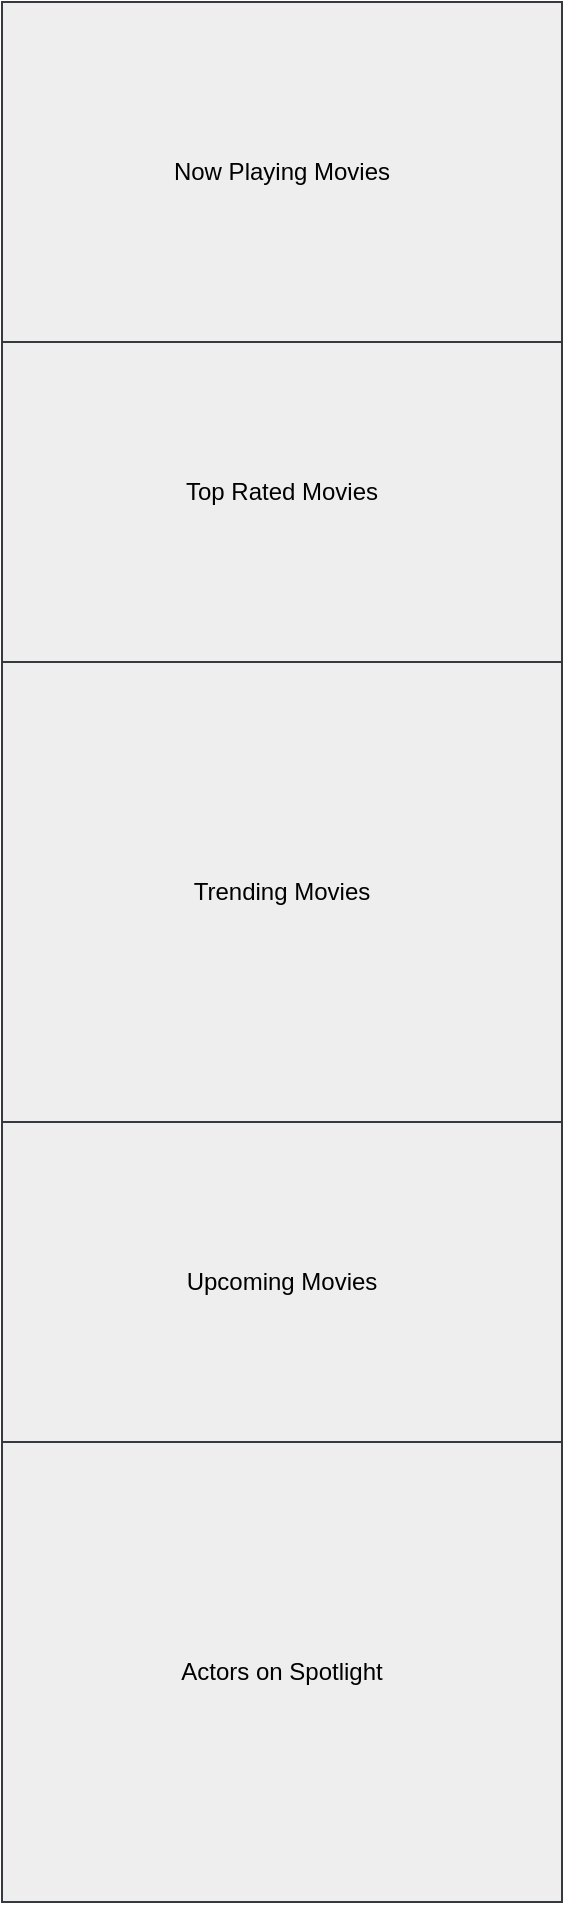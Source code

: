 <mxfile version="24.7.16" pages="6">
  <diagram name="Home Basic" id="hSHWYk7Bdlu3KblrZCmF">
    <mxGraphModel dx="935" dy="467" grid="1" gridSize="10" guides="1" tooltips="1" connect="1" arrows="1" fold="1" page="1" pageScale="1" pageWidth="827" pageHeight="1169" background="none" math="0" shadow="0">
      <root>
        <mxCell id="0" />
        <mxCell id="1" parent="0" />
        <mxCell id="S29-_mpBVjx6qnELq8yD-12" value="" style="rounded=0;whiteSpace=wrap;html=1;fillColor=#eeeeee;strokeColor=#36393d;" vertex="1" parent="1">
          <mxGeometry x="160" y="120" width="280" height="170" as="geometry" />
        </mxCell>
        <mxCell id="S29-_mpBVjx6qnELq8yD-13" value="" style="rounded=0;whiteSpace=wrap;html=1;fillColor=#eeeeee;strokeColor=#36393d;" vertex="1" parent="1">
          <mxGeometry x="160" y="290" width="280" height="160" as="geometry" />
        </mxCell>
        <mxCell id="S29-_mpBVjx6qnELq8yD-14" value="" style="rounded=0;whiteSpace=wrap;html=1;fillColor=#eeeeee;strokeColor=#36393d;" vertex="1" parent="1">
          <mxGeometry x="160" y="450" width="280" height="230" as="geometry" />
        </mxCell>
        <mxCell id="S29-_mpBVjx6qnELq8yD-15" value="" style="rounded=0;whiteSpace=wrap;html=1;fillColor=#eeeeee;strokeColor=#36393d;" vertex="1" parent="1">
          <mxGeometry x="160" y="680" width="280" height="160" as="geometry" />
        </mxCell>
        <mxCell id="S29-_mpBVjx6qnELq8yD-16" value="" style="rounded=0;whiteSpace=wrap;html=1;fillColor=#eeeeee;strokeColor=#36393d;" vertex="1" parent="1">
          <mxGeometry x="160" y="840" width="280" height="230" as="geometry" />
        </mxCell>
        <mxCell id="S29-_mpBVjx6qnELq8yD-19" value="Now Playing Movies" style="text;html=1;align=center;verticalAlign=middle;whiteSpace=wrap;rounded=0;" vertex="1" parent="1">
          <mxGeometry x="235" y="190" width="130" height="30" as="geometry" />
        </mxCell>
        <mxCell id="S29-_mpBVjx6qnELq8yD-20" value="Top Rated Movies" style="text;html=1;align=center;verticalAlign=middle;whiteSpace=wrap;rounded=0;" vertex="1" parent="1">
          <mxGeometry x="235" y="350" width="130" height="30" as="geometry" />
        </mxCell>
        <mxCell id="S29-_mpBVjx6qnELq8yD-21" value="Trending Movies" style="text;html=1;align=center;verticalAlign=middle;whiteSpace=wrap;rounded=0;" vertex="1" parent="1">
          <mxGeometry x="235" y="550" width="130" height="30" as="geometry" />
        </mxCell>
        <mxCell id="S29-_mpBVjx6qnELq8yD-22" value="Upcoming Movies" style="text;html=1;align=center;verticalAlign=middle;whiteSpace=wrap;rounded=0;" vertex="1" parent="1">
          <mxGeometry x="235" y="745" width="130" height="30" as="geometry" />
        </mxCell>
        <mxCell id="S29-_mpBVjx6qnELq8yD-23" value="Actors on Spotlight" style="text;html=1;align=center;verticalAlign=middle;whiteSpace=wrap;rounded=0;" vertex="1" parent="1">
          <mxGeometry x="235" y="940" width="130" height="30" as="geometry" />
        </mxCell>
      </root>
    </mxGraphModel>
  </diagram>
  <diagram id="GhmSD380Tlq9frOjGwoI" name="Details Basic">
    <mxGraphModel dx="926" dy="467" grid="1" gridSize="10" guides="1" tooltips="1" connect="1" arrows="1" fold="1" page="1" pageScale="1" pageWidth="827" pageHeight="1169" math="0" shadow="0">
      <root>
        <mxCell id="0" />
        <mxCell id="1" parent="0" />
        <mxCell id="UQS5cA8-xMB8yeUyYt64-1" value="" style="rounded=0;whiteSpace=wrap;html=1;fillColor=#eeeeee;strokeColor=#36393d;" vertex="1" parent="1">
          <mxGeometry x="200" y="80" width="280" height="320" as="geometry" />
        </mxCell>
        <mxCell id="MtoNIMcDLj3Um8q7cysr-1" value="" style="rounded=0;whiteSpace=wrap;html=1;fillColor=#eeeeee;strokeColor=#36393d;" vertex="1" parent="1">
          <mxGeometry x="200" y="400" width="280" height="120" as="geometry" />
        </mxCell>
        <mxCell id="MtoNIMcDLj3Um8q7cysr-2" value="" style="rounded=0;whiteSpace=wrap;html=1;fillColor=#eeeeee;strokeColor=#36393d;" vertex="1" parent="1">
          <mxGeometry x="200" y="520" width="280" height="200" as="geometry" />
        </mxCell>
        <mxCell id="MtoNIMcDLj3Um8q7cysr-3" value="" style="rounded=0;whiteSpace=wrap;html=1;fillColor=#eeeeee;strokeColor=#36393d;" vertex="1" parent="1">
          <mxGeometry x="200" y="720" width="280" height="200" as="geometry" />
        </mxCell>
        <mxCell id="MtoNIMcDLj3Um8q7cysr-5" value="Movie Poster" style="text;html=1;align=center;verticalAlign=middle;whiteSpace=wrap;rounded=0;" vertex="1" parent="1">
          <mxGeometry x="295" y="225" width="90" height="30" as="geometry" />
        </mxCell>
        <mxCell id="MtoNIMcDLj3Um8q7cysr-6" value="Movie Ratings" style="text;html=1;align=center;verticalAlign=middle;whiteSpace=wrap;rounded=0;" vertex="1" parent="1">
          <mxGeometry x="295" y="445" width="90" height="30" as="geometry" />
        </mxCell>
        <mxCell id="MtoNIMcDLj3Um8q7cysr-8" value="Movie Overview" style="text;html=1;align=center;verticalAlign=middle;whiteSpace=wrap;rounded=0;" vertex="1" parent="1">
          <mxGeometry x="295" y="605" width="90" height="30" as="geometry" />
        </mxCell>
        <mxCell id="MtoNIMcDLj3Um8q7cysr-9" value="Movie Related Articles" style="text;html=1;align=center;verticalAlign=middle;whiteSpace=wrap;rounded=0;" vertex="1" parent="1">
          <mxGeometry x="260" y="805" width="160" height="30" as="geometry" />
        </mxCell>
      </root>
    </mxGraphModel>
  </diagram>
  <diagram name="Home Advanced" id="8_oKghfV_--Sc6SPxxEM">
    <mxGraphModel dx="2252" dy="718" grid="1" gridSize="10" guides="1" tooltips="1" connect="1" arrows="1" fold="1" page="1" pageScale="1" pageWidth="827" pageHeight="1169" background="none" math="0" shadow="0">
      <root>
        <mxCell id="vlmFjoaynTQfsWIVWdb9-0" />
        <mxCell id="vlmFjoaynTQfsWIVWdb9-1" parent="vlmFjoaynTQfsWIVWdb9-0" />
        <mxCell id="vlmFjoaynTQfsWIVWdb9-2" value="" style="rounded=0;whiteSpace=wrap;html=1;fillColor=#eeeeee;strokeColor=#36393d;" vertex="1" parent="vlmFjoaynTQfsWIVWdb9-1">
          <mxGeometry x="20" y="110" width="280" height="170" as="geometry" />
        </mxCell>
        <mxCell id="vlmFjoaynTQfsWIVWdb9-3" value="" style="rounded=0;whiteSpace=wrap;html=1;fillColor=#eeeeee;strokeColor=#36393d;" vertex="1" parent="vlmFjoaynTQfsWIVWdb9-1">
          <mxGeometry x="20" y="280" width="280" height="160" as="geometry" />
        </mxCell>
        <mxCell id="vlmFjoaynTQfsWIVWdb9-4" value="" style="rounded=0;whiteSpace=wrap;html=1;fillColor=#eeeeee;strokeColor=#36393d;" vertex="1" parent="vlmFjoaynTQfsWIVWdb9-1">
          <mxGeometry x="20" y="440" width="280" height="230" as="geometry" />
        </mxCell>
        <mxCell id="vlmFjoaynTQfsWIVWdb9-5" value="" style="rounded=0;whiteSpace=wrap;html=1;fillColor=#eeeeee;strokeColor=#36393d;" vertex="1" parent="vlmFjoaynTQfsWIVWdb9-1">
          <mxGeometry x="20" y="670" width="280" height="160" as="geometry" />
        </mxCell>
        <mxCell id="vlmFjoaynTQfsWIVWdb9-6" value="" style="rounded=0;whiteSpace=wrap;html=1;fillColor=#eeeeee;strokeColor=#36393d;" vertex="1" parent="vlmFjoaynTQfsWIVWdb9-1">
          <mxGeometry x="20" y="830" width="280" height="260" as="geometry" />
        </mxCell>
        <mxCell id="vlmFjoaynTQfsWIVWdb9-7" value="Movies on Spotlight" style="text;html=1;align=center;verticalAlign=middle;whiteSpace=wrap;rounded=0;fontFamily=Times New Roman;fontSize=15;" vertex="1" parent="vlmFjoaynTQfsWIVWdb9-1">
          <mxGeometry x="-190" y="180" width="210" height="30" as="geometry" />
        </mxCell>
        <mxCell id="vlmFjoaynTQfsWIVWdb9-8" value="Top Rated Movies" style="text;html=1;align=center;verticalAlign=middle;whiteSpace=wrap;rounded=0;fontFamily=Times New Roman;fontSize=15;" vertex="1" parent="vlmFjoaynTQfsWIVWdb9-1">
          <mxGeometry x="-170" y="330" width="190" height="30" as="geometry" />
        </mxCell>
        <mxCell id="vlmFjoaynTQfsWIVWdb9-11" value="Actors on Spotlight" style="text;html=1;align=center;verticalAlign=middle;whiteSpace=wrap;rounded=0;fontFamily=Times New Roman;fontSize=15;" vertex="1" parent="vlmFjoaynTQfsWIVWdb9-1">
          <mxGeometry x="-180" y="930" width="200" height="30" as="geometry" />
        </mxCell>
        <mxCell id="PkOzFG-i01X1GkdwxOsS-3" style="edgeStyle=orthogonalEdgeStyle;rounded=0;orthogonalLoop=1;jettySize=auto;html=1;exitX=1;exitY=0.25;exitDx=0;exitDy=0;entryX=0;entryY=0.25;entryDx=0;entryDy=0;" edge="1" parent="vlmFjoaynTQfsWIVWdb9-1" source="qBAk11L6TTlnbnTj12br-0" target="h4-Jts_45EVhS4MixvYD-1">
          <mxGeometry relative="1" as="geometry" />
        </mxCell>
        <mxCell id="qBAk11L6TTlnbnTj12br-0" value="" style="rounded=1;whiteSpace=wrap;html=1;" vertex="1" parent="vlmFjoaynTQfsWIVWdb9-1">
          <mxGeometry x="20" y="130" width="280" height="140" as="geometry" />
        </mxCell>
        <mxCell id="qBAk11L6TTlnbnTj12br-2" value="" style="ellipse;whiteSpace=wrap;html=1;aspect=fixed;" vertex="1" parent="vlmFjoaynTQfsWIVWdb9-1">
          <mxGeometry x="110" y="250" width="10" height="10" as="geometry" />
        </mxCell>
        <mxCell id="qBAk11L6TTlnbnTj12br-6" value="" style="ellipse;whiteSpace=wrap;html=1;aspect=fixed;fillColor=#B3B3B3;" vertex="1" parent="vlmFjoaynTQfsWIVWdb9-1">
          <mxGeometry x="130" y="250" width="10" height="10" as="geometry" />
        </mxCell>
        <mxCell id="qBAk11L6TTlnbnTj12br-7" value="" style="ellipse;whiteSpace=wrap;html=1;aspect=fixed;" vertex="1" parent="vlmFjoaynTQfsWIVWdb9-1">
          <mxGeometry x="155" y="250" width="10" height="10" as="geometry" />
        </mxCell>
        <mxCell id="qBAk11L6TTlnbnTj12br-8" value="" style="ellipse;whiteSpace=wrap;html=1;aspect=fixed;" vertex="1" parent="vlmFjoaynTQfsWIVWdb9-1">
          <mxGeometry x="180" y="250" width="10" height="10" as="geometry" />
        </mxCell>
        <mxCell id="qBAk11L6TTlnbnTj12br-9" value="" style="ellipse;whiteSpace=wrap;html=1;aspect=fixed;" vertex="1" parent="vlmFjoaynTQfsWIVWdb9-1">
          <mxGeometry x="200" y="250" width="10" height="10" as="geometry" />
        </mxCell>
        <mxCell id="qBAk11L6TTlnbnTj12br-13" value="Movie 1" style="rounded=1;whiteSpace=wrap;html=1;" vertex="1" parent="vlmFjoaynTQfsWIVWdb9-1">
          <mxGeometry x="30" y="295" width="100" height="135" as="geometry" />
        </mxCell>
        <mxCell id="qBAk11L6TTlnbnTj12br-16" value="Movie 2" style="rounded=1;whiteSpace=wrap;html=1;" vertex="1" parent="vlmFjoaynTQfsWIVWdb9-1">
          <mxGeometry x="140" y="295" width="100" height="135" as="geometry" />
        </mxCell>
        <mxCell id="qBAk11L6TTlnbnTj12br-18" value="Movie 1" style="rounded=1;whiteSpace=wrap;html=1;" vertex="1" parent="vlmFjoaynTQfsWIVWdb9-1">
          <mxGeometry x="30" y="450" width="150" height="210" as="geometry" />
        </mxCell>
        <mxCell id="qBAk11L6TTlnbnTj12br-20" value="Movie 1" style="rounded=1;whiteSpace=wrap;html=1;" vertex="1" parent="vlmFjoaynTQfsWIVWdb9-1">
          <mxGeometry x="30" y="682.5" width="100" height="135" as="geometry" />
        </mxCell>
        <mxCell id="qBAk11L6TTlnbnTj12br-21" value="Movie 2" style="rounded=1;whiteSpace=wrap;html=1;" vertex="1" parent="vlmFjoaynTQfsWIVWdb9-1">
          <mxGeometry x="140" y="682.5" width="100" height="135" as="geometry" />
        </mxCell>
        <mxCell id="qBAk11L6TTlnbnTj12br-23" value="Trending Movies" style="text;html=1;align=center;verticalAlign=middle;whiteSpace=wrap;rounded=0;fontFamily=Times New Roman;fontSize=15;" vertex="1" parent="vlmFjoaynTQfsWIVWdb9-1">
          <mxGeometry x="-160" y="530" width="180" height="30" as="geometry" />
        </mxCell>
        <mxCell id="qBAk11L6TTlnbnTj12br-24" value="Upcoming Movies" style="text;html=1;align=center;verticalAlign=middle;whiteSpace=wrap;rounded=0;fontFamily=Times New Roman;fontSize=15;" vertex="1" parent="vlmFjoaynTQfsWIVWdb9-1">
          <mxGeometry x="-170" y="730" width="190" height="30" as="geometry" />
        </mxCell>
        <mxCell id="qBAk11L6TTlnbnTj12br-25" value="Actor 1" style="ellipse;whiteSpace=wrap;html=1;rotation=-60;" vertex="1" parent="vlmFjoaynTQfsWIVWdb9-1">
          <mxGeometry x="30" y="850" width="110" height="90" as="geometry" />
        </mxCell>
        <mxCell id="qBAk11L6TTlnbnTj12br-26" value="Actor 2" style="ellipse;whiteSpace=wrap;html=1;rotation=-60;" vertex="1" parent="vlmFjoaynTQfsWIVWdb9-1">
          <mxGeometry x="30" y="970" width="110" height="90" as="geometry" />
        </mxCell>
        <mxCell id="qBAk11L6TTlnbnTj12br-27" value="Actor 3" style="ellipse;whiteSpace=wrap;html=1;rotation=-60;" vertex="1" parent="vlmFjoaynTQfsWIVWdb9-1">
          <mxGeometry x="140" y="850" width="110" height="90" as="geometry" />
        </mxCell>
        <mxCell id="qBAk11L6TTlnbnTj12br-28" value="Actor 4" style="ellipse;whiteSpace=wrap;html=1;rotation=-60;" vertex="1" parent="vlmFjoaynTQfsWIVWdb9-1">
          <mxGeometry x="135" y="970" width="110" height="90" as="geometry" />
        </mxCell>
        <mxCell id="qBAk11L6TTlnbnTj12br-29" value="Actor 5" style="ellipse;whiteSpace=wrap;html=1;rotation=-60;" vertex="1" parent="vlmFjoaynTQfsWIVWdb9-1">
          <mxGeometry x="250" y="850" width="110" height="90" as="geometry" />
        </mxCell>
        <mxCell id="PkOzFG-i01X1GkdwxOsS-34" style="edgeStyle=orthogonalEdgeStyle;rounded=0;orthogonalLoop=1;jettySize=auto;html=1;exitX=0.5;exitY=1;exitDx=0;exitDy=0;entryX=1;entryY=0.5;entryDx=0;entryDy=0;" edge="1" parent="vlmFjoaynTQfsWIVWdb9-1" source="qBAk11L6TTlnbnTj12br-30" target="PkOzFG-i01X1GkdwxOsS-8">
          <mxGeometry relative="1" as="geometry" />
        </mxCell>
        <mxCell id="qBAk11L6TTlnbnTj12br-30" value="Actor 6" style="ellipse;whiteSpace=wrap;html=1;rotation=-60;" vertex="1" parent="vlmFjoaynTQfsWIVWdb9-1">
          <mxGeometry x="250" y="970" width="110" height="90" as="geometry" />
        </mxCell>
        <mxCell id="PkOzFG-i01X1GkdwxOsS-6" style="edgeStyle=orthogonalEdgeStyle;rounded=0;orthogonalLoop=1;jettySize=auto;html=1;exitX=1;exitY=0.5;exitDx=0;exitDy=0;entryX=0;entryY=0.25;entryDx=0;entryDy=0;" edge="1" parent="vlmFjoaynTQfsWIVWdb9-1" source="qBAk11L6TTlnbnTj12br-31" target="h4-Jts_45EVhS4MixvYD-1">
          <mxGeometry relative="1" as="geometry" />
        </mxCell>
        <mxCell id="qBAk11L6TTlnbnTj12br-31" value="Movie 3" style="rounded=1;whiteSpace=wrap;html=1;" vertex="1" parent="vlmFjoaynTQfsWIVWdb9-1">
          <mxGeometry x="255" y="682.5" width="100" height="135" as="geometry" />
        </mxCell>
        <mxCell id="PkOzFG-i01X1GkdwxOsS-5" style="edgeStyle=orthogonalEdgeStyle;rounded=0;orthogonalLoop=1;jettySize=auto;html=1;exitX=1;exitY=0.5;exitDx=0;exitDy=0;entryX=0;entryY=0.25;entryDx=0;entryDy=0;" edge="1" parent="vlmFjoaynTQfsWIVWdb9-1" source="qBAk11L6TTlnbnTj12br-32" target="h4-Jts_45EVhS4MixvYD-1">
          <mxGeometry relative="1" as="geometry" />
        </mxCell>
        <mxCell id="qBAk11L6TTlnbnTj12br-32" value="Movie 2" style="rounded=1;whiteSpace=wrap;html=1;" vertex="1" parent="vlmFjoaynTQfsWIVWdb9-1">
          <mxGeometry x="199" y="450" width="150" height="210" as="geometry" />
        </mxCell>
        <mxCell id="qBAk11L6TTlnbnTj12br-33" value="Movie 3" style="rounded=1;whiteSpace=wrap;html=1;" vertex="1" parent="vlmFjoaynTQfsWIVWdb9-1">
          <mxGeometry x="255" y="295" width="100" height="135" as="geometry" />
        </mxCell>
        <mxCell id="qBAk11L6TTlnbnTj12br-34" value="HOME SCREEN" style="text;html=1;align=center;verticalAlign=middle;whiteSpace=wrap;rounded=0;strokeWidth=6;fontFamily=Times New Roman;fontSize=25;" vertex="1" parent="vlmFjoaynTQfsWIVWdb9-1">
          <mxGeometry x="20" y="40" width="280" height="30" as="geometry" />
        </mxCell>
        <mxCell id="JQkvajiJYr5WJK0wzGEJ-0" value="" style="ellipse;whiteSpace=wrap;html=1;aspect=fixed;" vertex="1" parent="vlmFjoaynTQfsWIVWdb9-1">
          <mxGeometry x="30" y="185" width="30" height="30" as="geometry" />
        </mxCell>
        <mxCell id="JQkvajiJYr5WJK0wzGEJ-4" value="" style="endArrow=classic;html=1;rounded=0;" edge="1" parent="vlmFjoaynTQfsWIVWdb9-1">
          <mxGeometry width="50" height="50" relative="1" as="geometry">
            <mxPoint x="55" y="199.77" as="sourcePoint" />
            <mxPoint x="35" y="199.77" as="targetPoint" />
          </mxGeometry>
        </mxCell>
        <mxCell id="JQkvajiJYr5WJK0wzGEJ-5" value="" style="ellipse;whiteSpace=wrap;html=1;aspect=fixed;" vertex="1" parent="vlmFjoaynTQfsWIVWdb9-1">
          <mxGeometry x="259" y="180" width="30" height="30" as="geometry" />
        </mxCell>
        <mxCell id="JQkvajiJYr5WJK0wzGEJ-6" value="" style="endArrow=classic;html=1;rounded=0;" edge="1" parent="vlmFjoaynTQfsWIVWdb9-1">
          <mxGeometry width="50" height="50" relative="1" as="geometry">
            <mxPoint x="264" y="194.77" as="sourcePoint" />
            <mxPoint x="284" y="194.77" as="targetPoint" />
          </mxGeometry>
        </mxCell>
        <mxCell id="JQkvajiJYr5WJK0wzGEJ-7" value="Carousel 2" style="text;html=1;align=center;verticalAlign=middle;whiteSpace=wrap;rounded=0;" vertex="1" parent="vlmFjoaynTQfsWIVWdb9-1">
          <mxGeometry x="115" y="185" width="90" height="30" as="geometry" />
        </mxCell>
        <mxCell id="h4-Jts_45EVhS4MixvYD-0" value="" style="rounded=0;whiteSpace=wrap;html=1;fillColor=#eeeeee;strokeColor=#36393d;" vertex="1" parent="vlmFjoaynTQfsWIVWdb9-1">
          <mxGeometry x="470" y="110" width="280" height="320" as="geometry" />
        </mxCell>
        <mxCell id="h4-Jts_45EVhS4MixvYD-1" value="" style="rounded=0;whiteSpace=wrap;html=1;fillColor=#eeeeee;strokeColor=#36393d;" vertex="1" parent="vlmFjoaynTQfsWIVWdb9-1">
          <mxGeometry x="470" y="430" width="280" height="120" as="geometry" />
        </mxCell>
        <mxCell id="h4-Jts_45EVhS4MixvYD-2" value="" style="rounded=0;whiteSpace=wrap;html=1;fillColor=#eeeeee;strokeColor=#36393d;" vertex="1" parent="vlmFjoaynTQfsWIVWdb9-1">
          <mxGeometry x="470" y="550" width="280" height="200" as="geometry" />
        </mxCell>
        <mxCell id="h4-Jts_45EVhS4MixvYD-3" value="" style="rounded=0;whiteSpace=wrap;html=1;fillColor=#eeeeee;strokeColor=#36393d;" vertex="1" parent="vlmFjoaynTQfsWIVWdb9-1">
          <mxGeometry x="470" y="750" width="280" height="240" as="geometry" />
        </mxCell>
        <mxCell id="h4-Jts_45EVhS4MixvYD-4" value="Movie Poster" style="text;html=1;align=center;verticalAlign=middle;whiteSpace=wrap;rounded=0;fontFamily=Times New Roman;fontSize=15;" vertex="1" parent="vlmFjoaynTQfsWIVWdb9-1">
          <mxGeometry x="750" y="240" width="180" height="30" as="geometry" />
        </mxCell>
        <mxCell id="h4-Jts_45EVhS4MixvYD-5" value="Movie Ratings" style="text;html=1;align=center;verticalAlign=middle;whiteSpace=wrap;rounded=0;fontFamily=Times New Roman;fontSize=15;" vertex="1" parent="vlmFjoaynTQfsWIVWdb9-1">
          <mxGeometry x="750" y="480" width="190" height="30" as="geometry" />
        </mxCell>
        <mxCell id="h4-Jts_45EVhS4MixvYD-6" value="DETAIL SCREEN" style="text;html=1;align=center;verticalAlign=middle;whiteSpace=wrap;rounded=0;strokeWidth=6;fontFamily=Times New Roman;fontSize=25;" vertex="1" parent="vlmFjoaynTQfsWIVWdb9-1">
          <mxGeometry x="470" y="40" width="280" height="30" as="geometry" />
        </mxCell>
        <mxCell id="h4-Jts_45EVhS4MixvYD-7" value="Movie Poster" style="rounded=0;whiteSpace=wrap;html=1;" vertex="1" parent="vlmFjoaynTQfsWIVWdb9-1">
          <mxGeometry x="480" y="130" width="260" height="290" as="geometry" />
        </mxCell>
        <mxCell id="h4-Jts_45EVhS4MixvYD-8" value="Genre 1" style="rounded=1;whiteSpace=wrap;html=1;" vertex="1" parent="vlmFjoaynTQfsWIVWdb9-1">
          <mxGeometry x="500" y="150" width="60" height="20" as="geometry" />
        </mxCell>
        <mxCell id="h4-Jts_45EVhS4MixvYD-9" value="Genre 2" style="rounded=1;whiteSpace=wrap;html=1;" vertex="1" parent="vlmFjoaynTQfsWIVWdb9-1">
          <mxGeometry x="570" y="150" width="60" height="20" as="geometry" />
        </mxCell>
        <mxCell id="h4-Jts_45EVhS4MixvYD-10" value="Genre 3" style="rounded=1;whiteSpace=wrap;html=1;" vertex="1" parent="vlmFjoaynTQfsWIVWdb9-1">
          <mxGeometry x="530" y="180" width="60" height="20" as="geometry" />
        </mxCell>
        <mxCell id="h4-Jts_45EVhS4MixvYD-11" value="" style="verticalLabelPosition=bottom;verticalAlign=top;html=1;shape=mxgraph.basic.star" vertex="1" parent="vlmFjoaynTQfsWIVWdb9-1">
          <mxGeometry x="480" y="450" width="31.58" height="30" as="geometry" />
        </mxCell>
        <mxCell id="h4-Jts_45EVhS4MixvYD-12" value="" style="verticalLabelPosition=bottom;verticalAlign=top;html=1;shape=mxgraph.basic.star" vertex="1" parent="vlmFjoaynTQfsWIVWdb9-1">
          <mxGeometry x="520.86" y="450" width="31.58" height="30" as="geometry" />
        </mxCell>
        <mxCell id="h4-Jts_45EVhS4MixvYD-13" value="" style="verticalLabelPosition=bottom;verticalAlign=top;html=1;shape=mxgraph.basic.star" vertex="1" parent="vlmFjoaynTQfsWIVWdb9-1">
          <mxGeometry x="561.71" y="450" width="31.58" height="30" as="geometry" />
        </mxCell>
        <mxCell id="h4-Jts_45EVhS4MixvYD-14" value="" style="verticalLabelPosition=bottom;verticalAlign=top;html=1;shape=mxgraph.basic.star" vertex="1" parent="vlmFjoaynTQfsWIVWdb9-1">
          <mxGeometry x="598.42" y="450" width="31.58" height="30" as="geometry" />
        </mxCell>
        <mxCell id="h4-Jts_45EVhS4MixvYD-15" value="" style="verticalLabelPosition=bottom;verticalAlign=top;html=1;shape=mxgraph.basic.star" vertex="1" parent="vlmFjoaynTQfsWIVWdb9-1">
          <mxGeometry x="640" y="450" width="31.58" height="30" as="geometry" />
        </mxCell>
        <mxCell id="h4-Jts_45EVhS4MixvYD-16" value="" style="rounded=1;whiteSpace=wrap;html=1;" vertex="1" parent="vlmFjoaynTQfsWIVWdb9-1">
          <mxGeometry x="484.21" y="770" width="245.79" height="80" as="geometry" />
        </mxCell>
        <mxCell id="h4-Jts_45EVhS4MixvYD-17" value="" style="rounded=1;whiteSpace=wrap;html=1;" vertex="1" parent="vlmFjoaynTQfsWIVWdb9-1">
          <mxGeometry x="484.21" y="860" width="245.79" height="80" as="geometry" />
        </mxCell>
        <mxCell id="PkOzFG-i01X1GkdwxOsS-35" style="edgeStyle=orthogonalEdgeStyle;rounded=0;orthogonalLoop=1;jettySize=auto;html=1;exitX=0.5;exitY=1;exitDx=0;exitDy=0;entryX=0;entryY=0.5;entryDx=0;entryDy=0;" edge="1" parent="vlmFjoaynTQfsWIVWdb9-1" source="h4-Jts_45EVhS4MixvYD-18" target="PkOzFG-i01X1GkdwxOsS-13">
          <mxGeometry relative="1" as="geometry">
            <Array as="points">
              <mxPoint x="610" y="1155" />
              <mxPoint x="420" y="1155" />
              <mxPoint x="420" y="1575" />
            </Array>
          </mxGeometry>
        </mxCell>
        <mxCell id="h4-Jts_45EVhS4MixvYD-18" value="" style="rounded=1;whiteSpace=wrap;html=1;" vertex="1" parent="vlmFjoaynTQfsWIVWdb9-1">
          <mxGeometry x="487.1" y="950" width="245.79" height="80" as="geometry" />
        </mxCell>
        <mxCell id="h4-Jts_45EVhS4MixvYD-19" value="" style="rounded=0;whiteSpace=wrap;html=1;" vertex="1" parent="vlmFjoaynTQfsWIVWdb9-1">
          <mxGeometry x="476.64" y="560" width="263.36" height="180" as="geometry" />
        </mxCell>
        <mxCell id="h4-Jts_45EVhS4MixvYD-20" value="Tagline" style="text;html=1;align=center;verticalAlign=middle;whiteSpace=wrap;rounded=0;" vertex="1" parent="vlmFjoaynTQfsWIVWdb9-1">
          <mxGeometry x="470" y="575" width="70" height="30" as="geometry" />
        </mxCell>
        <mxCell id="h4-Jts_45EVhS4MixvYD-21" value="Overview" style="text;html=1;align=center;verticalAlign=middle;whiteSpace=wrap;rounded=0;" vertex="1" parent="vlmFjoaynTQfsWIVWdb9-1">
          <mxGeometry x="470" y="635" width="78.36" height="30" as="geometry" />
        </mxCell>
        <mxCell id="h4-Jts_45EVhS4MixvYD-22" value="Release date" style="text;html=1;align=center;verticalAlign=middle;whiteSpace=wrap;rounded=0;" vertex="1" parent="vlmFjoaynTQfsWIVWdb9-1">
          <mxGeometry x="470" y="690" width="100" height="30" as="geometry" />
        </mxCell>
        <mxCell id="h4-Jts_45EVhS4MixvYD-23" value="" style="rounded=0;whiteSpace=wrap;html=1;" vertex="1" parent="vlmFjoaynTQfsWIVWdb9-1">
          <mxGeometry x="477.1" y="495" width="255.79" height="40" as="geometry" />
        </mxCell>
        <mxCell id="h4-Jts_45EVhS4MixvYD-24" value="Ratings &amp;amp; Votes" style="text;html=1;align=center;verticalAlign=middle;whiteSpace=wrap;rounded=0;" vertex="1" parent="vlmFjoaynTQfsWIVWdb9-1">
          <mxGeometry x="480" y="500" width="113.29" height="30" as="geometry" />
        </mxCell>
        <mxCell id="h4-Jts_45EVhS4MixvYD-25" value="" style="rounded=1;whiteSpace=wrap;html=1;" vertex="1" parent="vlmFjoaynTQfsWIVWdb9-1">
          <mxGeometry x="497.1" y="780" width="92.9" height="60" as="geometry" />
        </mxCell>
        <mxCell id="h4-Jts_45EVhS4MixvYD-26" value="" style="rounded=1;whiteSpace=wrap;html=1;" vertex="1" parent="vlmFjoaynTQfsWIVWdb9-1">
          <mxGeometry x="497.1" y="870" width="92.9" height="60" as="geometry" />
        </mxCell>
        <mxCell id="h4-Jts_45EVhS4MixvYD-27" value="" style="rounded=1;whiteSpace=wrap;html=1;" vertex="1" parent="vlmFjoaynTQfsWIVWdb9-1">
          <mxGeometry x="497.1" y="960" width="92.9" height="60" as="geometry" />
        </mxCell>
        <mxCell id="h4-Jts_45EVhS4MixvYD-28" value="Article 1" style="text;html=1;align=center;verticalAlign=middle;whiteSpace=wrap;rounded=0;" vertex="1" parent="vlmFjoaynTQfsWIVWdb9-1">
          <mxGeometry x="598.42" y="795" width="60" height="30" as="geometry" />
        </mxCell>
        <mxCell id="h4-Jts_45EVhS4MixvYD-29" value="Article 2" style="text;html=1;align=center;verticalAlign=middle;whiteSpace=wrap;rounded=0;" vertex="1" parent="vlmFjoaynTQfsWIVWdb9-1">
          <mxGeometry x="598.42" y="890" width="60" height="30" as="geometry" />
        </mxCell>
        <mxCell id="h4-Jts_45EVhS4MixvYD-30" value="Article 3" style="text;html=1;align=center;verticalAlign=middle;whiteSpace=wrap;rounded=0;" vertex="1" parent="vlmFjoaynTQfsWIVWdb9-1">
          <mxGeometry x="598.42" y="975" width="60" height="30" as="geometry" />
        </mxCell>
        <mxCell id="PkOzFG-i01X1GkdwxOsS-0" value="Movie Overview" style="text;html=1;align=center;verticalAlign=middle;whiteSpace=wrap;rounded=0;fontFamily=Times New Roman;fontSize=15;" vertex="1" parent="vlmFjoaynTQfsWIVWdb9-1">
          <mxGeometry x="760" y="640" width="180" height="30" as="geometry" />
        </mxCell>
        <mxCell id="PkOzFG-i01X1GkdwxOsS-1" value="Related Articles" style="text;html=1;align=center;verticalAlign=middle;whiteSpace=wrap;rounded=0;fontFamily=Times New Roman;fontSize=15;" vertex="1" parent="vlmFjoaynTQfsWIVWdb9-1">
          <mxGeometry x="750" y="880" width="240" height="30" as="geometry" />
        </mxCell>
        <mxCell id="PkOzFG-i01X1GkdwxOsS-4" style="edgeStyle=orthogonalEdgeStyle;rounded=0;orthogonalLoop=1;jettySize=auto;html=1;exitX=1;exitY=0.5;exitDx=0;exitDy=0;entryX=0;entryY=0.25;entryDx=0;entryDy=0;" edge="1" parent="vlmFjoaynTQfsWIVWdb9-1" source="qBAk11L6TTlnbnTj12br-33" target="h4-Jts_45EVhS4MixvYD-1">
          <mxGeometry relative="1" as="geometry" />
        </mxCell>
        <mxCell id="PkOzFG-i01X1GkdwxOsS-8" value="" style="rounded=0;whiteSpace=wrap;html=1;fillColor=#eeeeee;strokeColor=#36393d;" vertex="1" parent="vlmFjoaynTQfsWIVWdb9-1">
          <mxGeometry x="20" y="1280" width="285" height="590" as="geometry" />
        </mxCell>
        <mxCell id="PkOzFG-i01X1GkdwxOsS-9" value="" style="ellipse;whiteSpace=wrap;html=1;aspect=fixed;" vertex="1" parent="vlmFjoaynTQfsWIVWdb9-1">
          <mxGeometry x="40" y="1300" width="30" height="30" as="geometry" />
        </mxCell>
        <mxCell id="PkOzFG-i01X1GkdwxOsS-10" value="" style="endArrow=classic;html=1;rounded=0;" edge="1" parent="vlmFjoaynTQfsWIVWdb9-1">
          <mxGeometry width="50" height="50" relative="1" as="geometry">
            <mxPoint x="65" y="1314.77" as="sourcePoint" />
            <mxPoint x="45" y="1314.77" as="targetPoint" />
          </mxGeometry>
        </mxCell>
        <mxCell id="PkOzFG-i01X1GkdwxOsS-11" value="ZOOM IMAGE" style="text;html=1;align=center;verticalAlign=middle;whiteSpace=wrap;rounded=0;strokeWidth=6;fontFamily=Times New Roman;fontSize=25;" vertex="1" parent="vlmFjoaynTQfsWIVWdb9-1">
          <mxGeometry x="20" y="1210" width="280" height="30" as="geometry" />
        </mxCell>
        <mxCell id="PkOzFG-i01X1GkdwxOsS-12" value="ARTICLE FLIPS" style="text;html=1;align=center;verticalAlign=middle;whiteSpace=wrap;rounded=0;strokeWidth=6;fontFamily=Times New Roman;fontSize=25;" vertex="1" parent="vlmFjoaynTQfsWIVWdb9-1">
          <mxGeometry x="470.06" y="1210" width="288.29" height="30" as="geometry" />
        </mxCell>
        <mxCell id="PkOzFG-i01X1GkdwxOsS-13" value="" style="rounded=0;whiteSpace=wrap;html=1;fillColor=#eeeeee;strokeColor=#36393d;" vertex="1" parent="vlmFjoaynTQfsWIVWdb9-1">
          <mxGeometry x="471.71" y="1280" width="285" height="590" as="geometry" />
        </mxCell>
        <mxCell id="PkOzFG-i01X1GkdwxOsS-26" value="Zoom Image" style="rounded=0;whiteSpace=wrap;html=1;" vertex="1" parent="vlmFjoaynTQfsWIVWdb9-1">
          <mxGeometry x="30" y="1350" width="260" height="480" as="geometry" />
        </mxCell>
        <mxCell id="PkOzFG-i01X1GkdwxOsS-27" value="Article Image" style="rounded=0;whiteSpace=wrap;html=1;" vertex="1" parent="vlmFjoaynTQfsWIVWdb9-1">
          <mxGeometry x="480" y="1285" width="270" height="185" as="geometry" />
        </mxCell>
        <mxCell id="PkOzFG-i01X1GkdwxOsS-28" value="" style="group" vertex="1" connectable="0" parent="vlmFjoaynTQfsWIVWdb9-1">
          <mxGeometry x="494.18" y="1300" width="30.0" height="30" as="geometry" />
        </mxCell>
        <mxCell id="PkOzFG-i01X1GkdwxOsS-14" value="" style="ellipse;whiteSpace=wrap;html=1;aspect=fixed;" vertex="1" parent="PkOzFG-i01X1GkdwxOsS-28">
          <mxGeometry width="30" height="30" as="geometry" />
        </mxCell>
        <mxCell id="PkOzFG-i01X1GkdwxOsS-15" value="" style="endArrow=classic;html=1;rounded=0;" edge="1" parent="PkOzFG-i01X1GkdwxOsS-28">
          <mxGeometry width="50" height="50" relative="1" as="geometry">
            <mxPoint x="25.0" y="14.77" as="sourcePoint" />
            <mxPoint x="5" y="14.77" as="targetPoint" />
          </mxGeometry>
        </mxCell>
        <mxCell id="PkOzFG-i01X1GkdwxOsS-29" value="" style="group" vertex="1" connectable="0" parent="vlmFjoaynTQfsWIVWdb9-1">
          <mxGeometry x="700" y="1300" width="30" height="30" as="geometry" />
        </mxCell>
        <mxCell id="PkOzFG-i01X1GkdwxOsS-16" value="" style="ellipse;whiteSpace=wrap;html=1;aspect=fixed;" vertex="1" parent="PkOzFG-i01X1GkdwxOsS-29">
          <mxGeometry width="30" height="30" as="geometry" />
        </mxCell>
        <mxCell id="PkOzFG-i01X1GkdwxOsS-19" value="" style="html=1;shadow=0;dashed=0;align=center;verticalAlign=middle;shape=mxgraph.arrows2.arrow;dy=0;dx=30;notch=30;rotation=-90;" vertex="1" parent="PkOzFG-i01X1GkdwxOsS-29">
          <mxGeometry x="10.51" width="8.97" height="13.95" as="geometry" />
        </mxCell>
        <mxCell id="PkOzFG-i01X1GkdwxOsS-25" value="" style="html=1;shadow=0;dashed=0;align=center;verticalAlign=middle;shape=mxgraph.arrows2.arrow;dy=0;dx=30;notch=30;rotation=-90;" vertex="1" parent="PkOzFG-i01X1GkdwxOsS-29">
          <mxGeometry x="10.51" y="8.02" width="8.97" height="13.95" as="geometry" />
        </mxCell>
        <mxCell id="PkOzFG-i01X1GkdwxOsS-30" value="Description" style="rounded=0;whiteSpace=wrap;html=1;" vertex="1" parent="vlmFjoaynTQfsWIVWdb9-1">
          <mxGeometry x="480" y="1490" width="270" height="310" as="geometry" />
        </mxCell>
        <mxCell id="PkOzFG-i01X1GkdwxOsS-31" value="Read More" style="rounded=0;whiteSpace=wrap;html=1;" vertex="1" parent="vlmFjoaynTQfsWIVWdb9-1">
          <mxGeometry x="478.55" y="1820" width="121.45" height="40" as="geometry" />
        </mxCell>
        <mxCell id="PkOzFG-i01X1GkdwxOsS-32" value="Share" style="rounded=0;whiteSpace=wrap;html=1;" vertex="1" parent="vlmFjoaynTQfsWIVWdb9-1">
          <mxGeometry x="620" y="1820" width="130" height="40" as="geometry" />
        </mxCell>
        <mxCell id="PkOzFG-i01X1GkdwxOsS-36" value="" style="shape=curlyBracket;whiteSpace=wrap;html=1;rounded=1;flipH=1;labelPosition=right;verticalLabelPosition=middle;align=left;verticalAlign=middle;" vertex="1" parent="vlmFjoaynTQfsWIVWdb9-1">
          <mxGeometry x="920" y="110" width="20" height="640" as="geometry" />
        </mxCell>
        <mxCell id="PkOzFG-i01X1GkdwxOsS-37" value="Movie Details" style="text;html=1;align=center;verticalAlign=middle;whiteSpace=wrap;rounded=0;fontFamily=Times New Roman;fontSize=15;" vertex="1" parent="vlmFjoaynTQfsWIVWdb9-1">
          <mxGeometry x="910" y="415" width="190" height="30" as="geometry" />
        </mxCell>
      </root>
    </mxGraphModel>
  </diagram>
  <diagram name="Details Advanced" id="h4MskHDDxdrzPVtzPIzl">
    <mxGraphModel dx="2679" dy="934" grid="1" gridSize="10" guides="1" tooltips="1" connect="1" arrows="1" fold="1" page="1" pageScale="1" pageWidth="827" pageHeight="1169" math="0" shadow="0">
      <root>
        <mxCell id="-Z7cT9DSI9b_TNleFivl-0" />
        <mxCell id="-Z7cT9DSI9b_TNleFivl-1" parent="-Z7cT9DSI9b_TNleFivl-0" />
        <mxCell id="-Z7cT9DSI9b_TNleFivl-2" value="" style="rounded=0;whiteSpace=wrap;html=1;fillColor=#eeeeee;strokeColor=#36393d;" vertex="1" parent="-Z7cT9DSI9b_TNleFivl-1">
          <mxGeometry x="200" y="120" width="280" height="320" as="geometry" />
        </mxCell>
        <mxCell id="-Z7cT9DSI9b_TNleFivl-3" value="" style="rounded=0;whiteSpace=wrap;html=1;fillColor=#eeeeee;strokeColor=#36393d;" vertex="1" parent="-Z7cT9DSI9b_TNleFivl-1">
          <mxGeometry x="200" y="440" width="280" height="120" as="geometry" />
        </mxCell>
        <mxCell id="-Z7cT9DSI9b_TNleFivl-4" value="" style="rounded=0;whiteSpace=wrap;html=1;fillColor=#eeeeee;strokeColor=#36393d;" vertex="1" parent="-Z7cT9DSI9b_TNleFivl-1">
          <mxGeometry x="200" y="560" width="280" height="200" as="geometry" />
        </mxCell>
        <mxCell id="-Z7cT9DSI9b_TNleFivl-5" value="" style="rounded=0;whiteSpace=wrap;html=1;fillColor=#eeeeee;strokeColor=#36393d;" vertex="1" parent="-Z7cT9DSI9b_TNleFivl-1">
          <mxGeometry x="200" y="760" width="280" height="240" as="geometry" />
        </mxCell>
        <mxCell id="-Z7cT9DSI9b_TNleFivl-6" value="Movie Poster" style="text;html=1;align=center;verticalAlign=middle;whiteSpace=wrap;rounded=0;fontFamily=Times New Roman;fontSize=15;" vertex="1" parent="-Z7cT9DSI9b_TNleFivl-1">
          <mxGeometry x="40" y="250" width="160" height="30" as="geometry" />
        </mxCell>
        <mxCell id="-Z7cT9DSI9b_TNleFivl-7" value="Movie Ratings" style="text;html=1;align=center;verticalAlign=middle;whiteSpace=wrap;rounded=0;fontFamily=Times New Roman;fontSize=15;" vertex="1" parent="-Z7cT9DSI9b_TNleFivl-1">
          <mxGeometry x="30" y="480" width="170" height="30" as="geometry" />
        </mxCell>
        <mxCell id="-Z7cT9DSI9b_TNleFivl-8" value="Movie Overview" style="text;html=1;align=center;verticalAlign=middle;whiteSpace=wrap;rounded=0;fontFamily=Times New Roman;fontSize=15;" vertex="1" parent="-Z7cT9DSI9b_TNleFivl-1">
          <mxGeometry x="20" y="640" width="180" height="30" as="geometry" />
        </mxCell>
        <mxCell id="-Z7cT9DSI9b_TNleFivl-9" value="Movie Related Articles" style="text;html=1;align=center;verticalAlign=middle;whiteSpace=wrap;rounded=0;fontFamily=Times New Roman;fontSize=15;" vertex="1" parent="-Z7cT9DSI9b_TNleFivl-1">
          <mxGeometry x="-20" y="840" width="220" height="30" as="geometry" />
        </mxCell>
        <mxCell id="9tXaSlO0T7-7vWmJEig_-0" value="DETAIL SCREEN" style="text;html=1;align=center;verticalAlign=middle;whiteSpace=wrap;rounded=0;strokeWidth=6;fontFamily=Times New Roman;fontSize=25;" vertex="1" parent="-Z7cT9DSI9b_TNleFivl-1">
          <mxGeometry x="200" y="50" width="280" height="30" as="geometry" />
        </mxCell>
        <mxCell id="9tXaSlO0T7-7vWmJEig_-3" value="Movie Poster" style="rounded=0;whiteSpace=wrap;html=1;" vertex="1" parent="-Z7cT9DSI9b_TNleFivl-1">
          <mxGeometry x="210" y="140" width="260" height="290" as="geometry" />
        </mxCell>
        <mxCell id="9tXaSlO0T7-7vWmJEig_-4" value="Genre 1" style="rounded=1;whiteSpace=wrap;html=1;" vertex="1" parent="-Z7cT9DSI9b_TNleFivl-1">
          <mxGeometry x="230" y="160" width="60" height="20" as="geometry" />
        </mxCell>
        <mxCell id="9tXaSlO0T7-7vWmJEig_-5" value="Genre 2" style="rounded=1;whiteSpace=wrap;html=1;" vertex="1" parent="-Z7cT9DSI9b_TNleFivl-1">
          <mxGeometry x="300" y="160" width="60" height="20" as="geometry" />
        </mxCell>
        <mxCell id="9tXaSlO0T7-7vWmJEig_-6" value="Genre 3" style="rounded=1;whiteSpace=wrap;html=1;" vertex="1" parent="-Z7cT9DSI9b_TNleFivl-1">
          <mxGeometry x="260" y="190" width="60" height="20" as="geometry" />
        </mxCell>
        <mxCell id="wQqZ3FQuUOTngwR0e4o3-0" value="" style="verticalLabelPosition=bottom;verticalAlign=top;html=1;shape=mxgraph.basic.star" vertex="1" parent="-Z7cT9DSI9b_TNleFivl-1">
          <mxGeometry x="210" y="460" width="31.58" height="30" as="geometry" />
        </mxCell>
        <mxCell id="wQqZ3FQuUOTngwR0e4o3-2" value="" style="verticalLabelPosition=bottom;verticalAlign=top;html=1;shape=mxgraph.basic.star" vertex="1" parent="-Z7cT9DSI9b_TNleFivl-1">
          <mxGeometry x="250.86" y="460" width="31.58" height="30" as="geometry" />
        </mxCell>
        <mxCell id="wQqZ3FQuUOTngwR0e4o3-3" value="" style="verticalLabelPosition=bottom;verticalAlign=top;html=1;shape=mxgraph.basic.star" vertex="1" parent="-Z7cT9DSI9b_TNleFivl-1">
          <mxGeometry x="291.71" y="460" width="31.58" height="30" as="geometry" />
        </mxCell>
        <mxCell id="wQqZ3FQuUOTngwR0e4o3-4" value="" style="verticalLabelPosition=bottom;verticalAlign=top;html=1;shape=mxgraph.basic.star" vertex="1" parent="-Z7cT9DSI9b_TNleFivl-1">
          <mxGeometry x="328.42" y="460" width="31.58" height="30" as="geometry" />
        </mxCell>
        <mxCell id="wQqZ3FQuUOTngwR0e4o3-5" value="" style="verticalLabelPosition=bottom;verticalAlign=top;html=1;shape=mxgraph.basic.star" vertex="1" parent="-Z7cT9DSI9b_TNleFivl-1">
          <mxGeometry x="370" y="460" width="31.58" height="30" as="geometry" />
        </mxCell>
        <mxCell id="wQqZ3FQuUOTngwR0e4o3-12" value="" style="rounded=1;whiteSpace=wrap;html=1;" vertex="1" parent="-Z7cT9DSI9b_TNleFivl-1">
          <mxGeometry x="214.21" y="780" width="245.79" height="80" as="geometry" />
        </mxCell>
        <mxCell id="wQqZ3FQuUOTngwR0e4o3-13" value="" style="rounded=1;whiteSpace=wrap;html=1;" vertex="1" parent="-Z7cT9DSI9b_TNleFivl-1">
          <mxGeometry x="214.21" y="870" width="245.79" height="80" as="geometry" />
        </mxCell>
        <mxCell id="wQqZ3FQuUOTngwR0e4o3-14" value="" style="rounded=1;whiteSpace=wrap;html=1;" vertex="1" parent="-Z7cT9DSI9b_TNleFivl-1">
          <mxGeometry x="217.1" y="960" width="245.79" height="80" as="geometry" />
        </mxCell>
        <mxCell id="Ob_jO5NQAnCB8IQcffW0-4" value="" style="rounded=0;whiteSpace=wrap;html=1;" vertex="1" parent="-Z7cT9DSI9b_TNleFivl-1">
          <mxGeometry x="206.64" y="570" width="263.36" height="180" as="geometry" />
        </mxCell>
        <mxCell id="wQqZ3FQuUOTngwR0e4o3-10" value="Tagline" style="text;html=1;align=center;verticalAlign=middle;whiteSpace=wrap;rounded=0;" vertex="1" parent="-Z7cT9DSI9b_TNleFivl-1">
          <mxGeometry x="200" y="585" width="70" height="30" as="geometry" />
        </mxCell>
        <mxCell id="wQqZ3FQuUOTngwR0e4o3-9" value="Overview" style="text;html=1;align=center;verticalAlign=middle;whiteSpace=wrap;rounded=0;" vertex="1" parent="-Z7cT9DSI9b_TNleFivl-1">
          <mxGeometry x="200.0" y="645" width="78.36" height="30" as="geometry" />
        </mxCell>
        <mxCell id="wQqZ3FQuUOTngwR0e4o3-11" value="Release date" style="text;html=1;align=center;verticalAlign=middle;whiteSpace=wrap;rounded=0;" vertex="1" parent="-Z7cT9DSI9b_TNleFivl-1">
          <mxGeometry x="200" y="700" width="100" height="30" as="geometry" />
        </mxCell>
        <mxCell id="Ob_jO5NQAnCB8IQcffW0-5" value="" style="rounded=0;whiteSpace=wrap;html=1;" vertex="1" parent="-Z7cT9DSI9b_TNleFivl-1">
          <mxGeometry x="207.1" y="505" width="255.79" height="40" as="geometry" />
        </mxCell>
        <mxCell id="wQqZ3FQuUOTngwR0e4o3-8" value="Ratings &amp;amp; Votes" style="text;html=1;align=center;verticalAlign=middle;whiteSpace=wrap;rounded=0;" vertex="1" parent="-Z7cT9DSI9b_TNleFivl-1">
          <mxGeometry x="210" y="510" width="113.29" height="30" as="geometry" />
        </mxCell>
        <mxCell id="Ob_jO5NQAnCB8IQcffW0-7" value="" style="rounded=1;whiteSpace=wrap;html=1;" vertex="1" parent="-Z7cT9DSI9b_TNleFivl-1">
          <mxGeometry x="227.1" y="790" width="92.9" height="60" as="geometry" />
        </mxCell>
        <mxCell id="Ob_jO5NQAnCB8IQcffW0-8" value="" style="rounded=1;whiteSpace=wrap;html=1;" vertex="1" parent="-Z7cT9DSI9b_TNleFivl-1">
          <mxGeometry x="227.1" y="880" width="92.9" height="60" as="geometry" />
        </mxCell>
        <mxCell id="Ob_jO5NQAnCB8IQcffW0-9" value="" style="rounded=1;whiteSpace=wrap;html=1;" vertex="1" parent="-Z7cT9DSI9b_TNleFivl-1">
          <mxGeometry x="227.1" y="970" width="92.9" height="60" as="geometry" />
        </mxCell>
        <mxCell id="Ob_jO5NQAnCB8IQcffW0-10" value="Article 1" style="text;html=1;align=center;verticalAlign=middle;whiteSpace=wrap;rounded=0;" vertex="1" parent="-Z7cT9DSI9b_TNleFivl-1">
          <mxGeometry x="328.42" y="805" width="60" height="30" as="geometry" />
        </mxCell>
        <mxCell id="Ob_jO5NQAnCB8IQcffW0-11" value="Article 2" style="text;html=1;align=center;verticalAlign=middle;whiteSpace=wrap;rounded=0;" vertex="1" parent="-Z7cT9DSI9b_TNleFivl-1">
          <mxGeometry x="328.42" y="900" width="60" height="30" as="geometry" />
        </mxCell>
        <mxCell id="Ob_jO5NQAnCB8IQcffW0-12" value="Article 3" style="text;html=1;align=center;verticalAlign=middle;whiteSpace=wrap;rounded=0;" vertex="1" parent="-Z7cT9DSI9b_TNleFivl-1">
          <mxGeometry x="328.42" y="985" width="60" height="30" as="geometry" />
        </mxCell>
      </root>
    </mxGraphModel>
  </diagram>
  <diagram id="K_epV04OSI9TjZDBuIws" name="Page-5">
    <mxGraphModel dx="926" dy="467" grid="1" gridSize="10" guides="1" tooltips="1" connect="1" arrows="1" fold="1" page="1" pageScale="1" pageWidth="827" pageHeight="1169" math="0" shadow="0">
      <root>
        <mxCell id="0" />
        <mxCell id="1" parent="0" />
      </root>
    </mxGraphModel>
  </diagram>
  <diagram id="l2KZdBLt-yyQaySfMDCI" name="Page-6">
    <mxGraphModel dx="1004" dy="638" grid="1" gridSize="10" guides="1" tooltips="1" connect="1" arrows="1" fold="1" page="1" pageScale="1" pageWidth="827" pageHeight="1169" math="0" shadow="0">
      <root>
        <mxCell id="0" />
        <mxCell id="1" parent="0" />
        <mxCell id="ZpW8dKyHtYX9dXVbqSzn-2" value="OTP Secure Generator" style="rounded=0;whiteSpace=wrap;html=1;" vertex="1" parent="1">
          <mxGeometry x="180" y="200" width="480" height="270" as="geometry" />
        </mxCell>
        <mxCell id="ZpW8dKyHtYX9dXVbqSzn-3" value="Redis" style="ellipse;shape=cloud;whiteSpace=wrap;html=1;" vertex="1" parent="1">
          <mxGeometry x="290" y="210" width="230" height="100" as="geometry" />
        </mxCell>
        <mxCell id="ZpW8dKyHtYX9dXVbqSzn-4" value="" style="endArrow=classic;html=1;rounded=0;entryX=-0.008;entryY=0.6;entryDx=0;entryDy=0;entryPerimeter=0;" edge="1" parent="1">
          <mxGeometry width="50" height="50" relative="1" as="geometry">
            <mxPoint x="33.84" y="330" as="sourcePoint" />
            <mxPoint x="180.0" y="332.0" as="targetPoint" />
          </mxGeometry>
        </mxCell>
      </root>
    </mxGraphModel>
  </diagram>
</mxfile>
